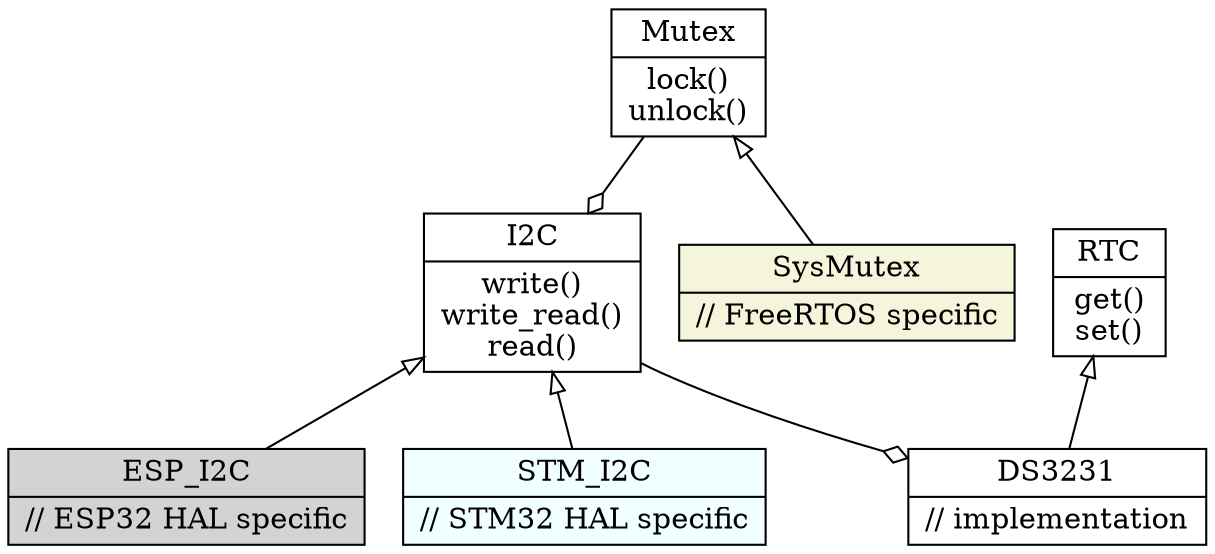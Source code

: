 digraph cpp {
node [shape=record];
Mutex [label="{Mutex|lock()\nunlock()}"];
I2C [label="{I2C|write()\nwrite_read()\nread()}"];
ESP_I2C [label="{ESP_I2C|// ESP32 HAL specific}", style=filled, fillcolor="lightgrey"];
STM32_I2C [label="{STM_I2C|// STM32 HAL specific}", style=filled, fillcolor="azure"];
SysMutex [label="{SysMutex|// FreeRTOS specific}", style=filled, fillcolor="beige"];
RTC [label="{RTC|get()\nset()}"];
DS3231 [label="{DS3231|// implementation}"];
{ rank=same I2C, RTC, SysMutex };
{ rank=same STM32_I2C, ESP_I2C, DS3231 };
    Mutex -> I2C [arrowhead = ediamond];
    SysMutex -> Mutex [arrowhead = empty];
    DS3231 -> RTC [arrowhead = empty];
    I2C -> DS3231 [arrowhead = ediamond];
    ESP_I2C -> I2C [arrowhead = empty];
    STM32_I2C -> I2C [arrowhead = empty];
}

